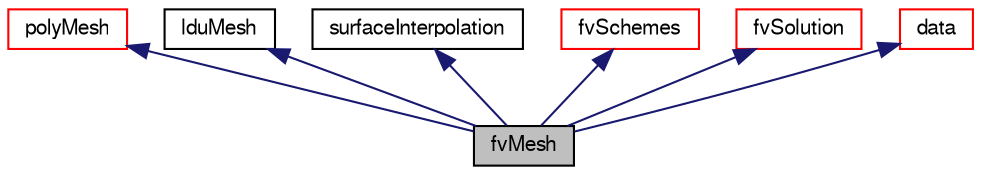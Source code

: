 digraph "fvMesh"
{
  bgcolor="transparent";
  edge [fontname="FreeSans",fontsize="10",labelfontname="FreeSans",labelfontsize="10"];
  node [fontname="FreeSans",fontsize="10",shape=record];
  Node51 [label="fvMesh",height=0.2,width=0.4,color="black", fillcolor="grey75", style="filled", fontcolor="black"];
  Node52 -> Node51 [dir="back",color="midnightblue",fontsize="10",style="solid",fontname="FreeSans"];
  Node52 [label="polyMesh",height=0.2,width=0.4,color="red",URL="$a27410.html",tooltip="Mesh consisting of general polyhedral cells. "];
  Node66 -> Node51 [dir="back",color="midnightblue",fontsize="10",style="solid",fontname="FreeSans"];
  Node66 [label="lduMesh",height=0.2,width=0.4,color="black",URL="$a27126.html",tooltip="Abstract base class for meshes which provide LDU addressing for the construction of lduMatrix and LDU..."];
  Node67 -> Node51 [dir="back",color="midnightblue",fontsize="10",style="solid",fontname="FreeSans"];
  Node67 [label="surfaceInterpolation",height=0.2,width=0.4,color="black",URL="$a23274.html",tooltip="Cell to surface interpolation scheme. Included in fvMesh. "];
  Node68 -> Node51 [dir="back",color="midnightblue",fontsize="10",style="solid",fontname="FreeSans"];
  Node68 [label="fvSchemes",height=0.2,width=0.4,color="red",URL="$a22526.html",tooltip="Selector class for finite volume differencing schemes. fvMesh is derived from fvShemes so that all fi..."];
  Node83 -> Node51 [dir="back",color="midnightblue",fontsize="10",style="solid",fontname="FreeSans"];
  Node83 [label="fvSolution",height=0.2,width=0.4,color="red",URL="$a22530.html",tooltip="Selector class for finite volume solution solution. fvMesh is derived from fvSolution so that all fie..."];
  Node85 -> Node51 [dir="back",color="midnightblue",fontsize="10",style="solid",fontname="FreeSans"];
  Node85 [label="data",height=0.2,width=0.4,color="red",URL="$a27106.html",tooltip="Database for solution data, solver performance and other reduced data. "];
}
